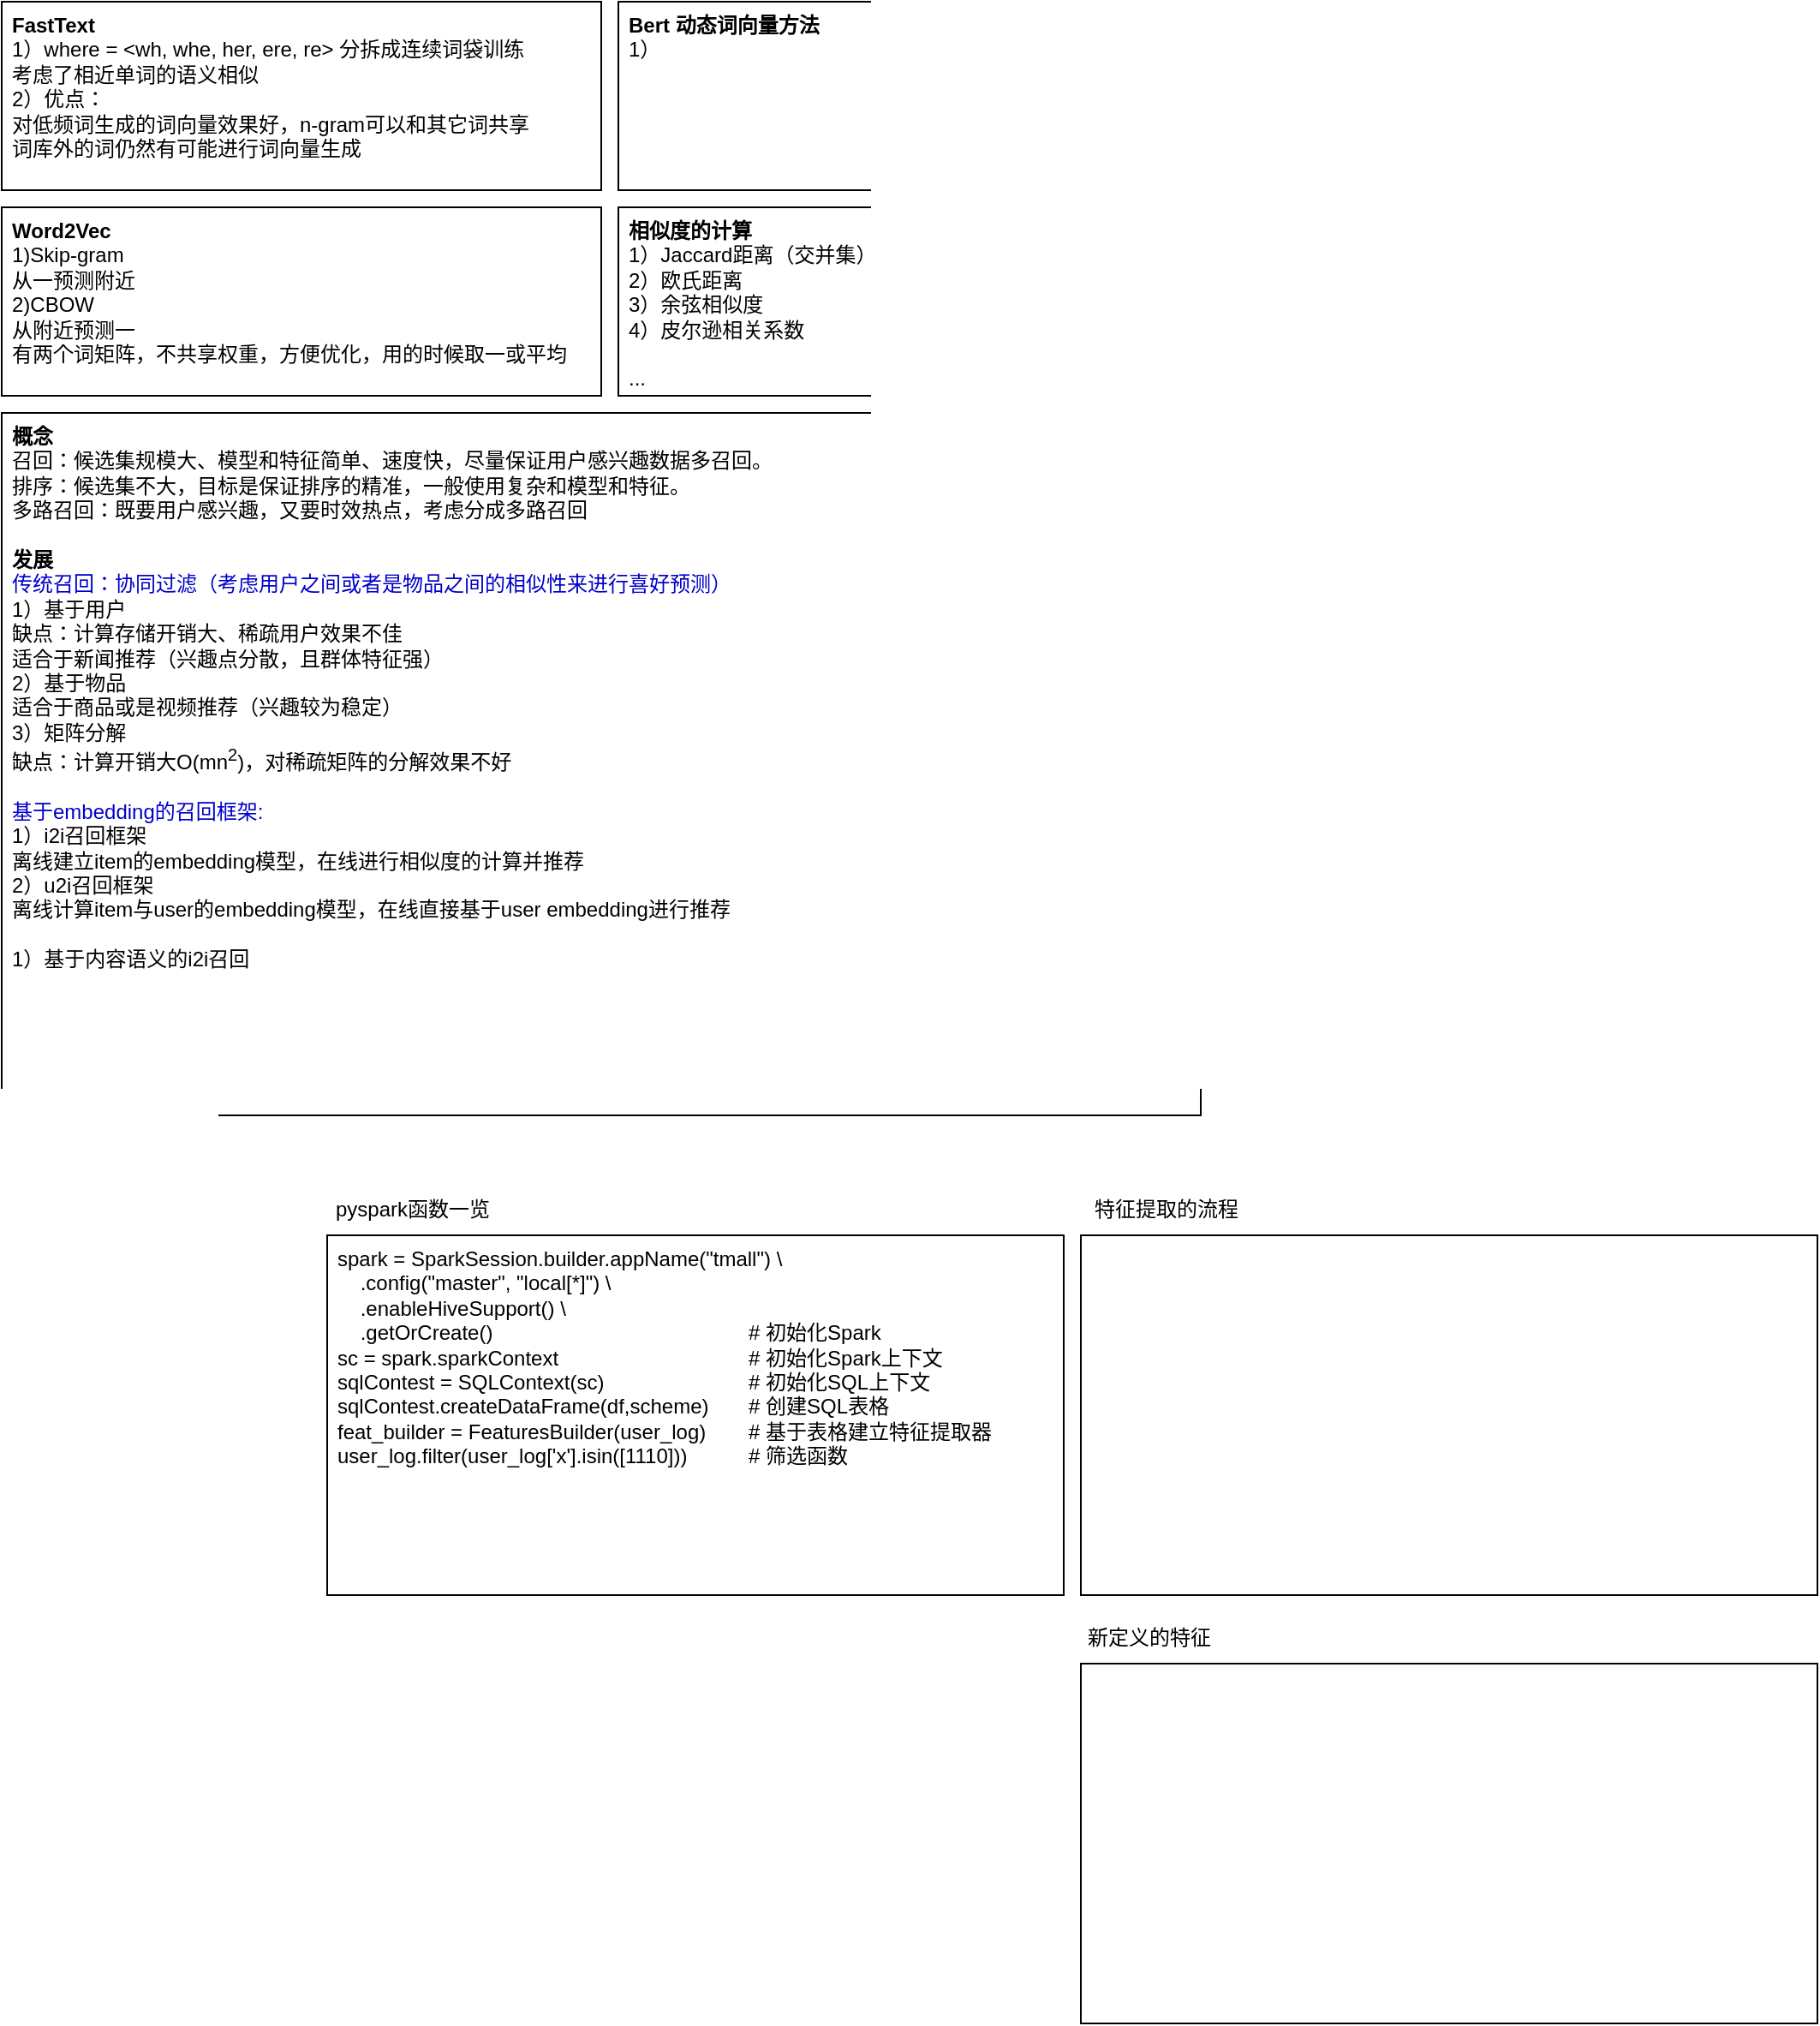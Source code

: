 <mxfile version="24.7.6">
  <diagram name="第 1 页" id="36jbz5RrVT9zZQwFr1fX">
    <mxGraphModel dx="1592" dy="1633" grid="1" gridSize="10" guides="1" tooltips="1" connect="1" arrows="1" fold="1" page="0" pageScale="1" pageWidth="827" pageHeight="1169" math="0" shadow="0">
      <root>
        <mxCell id="0" />
        <mxCell id="1" parent="0" />
        <mxCell id="ATmWsD3FDVk_h2czRpAP-1" value="&lt;div&gt;spark = SparkSession.builder&lt;span style=&quot;background-color: initial;&quot;&gt;.appName(&quot;tmall&quot;) \&lt;/span&gt;&lt;/div&gt;&lt;div&gt;&amp;nbsp; &amp;nbsp; .config(&quot;master&quot;, &quot;local[*]&quot;) \&lt;/div&gt;&lt;div&gt;&amp;nbsp; &amp;nbsp; .enableHiveSupport() \&lt;/div&gt;&lt;div&gt;&amp;nbsp; &amp;nbsp; .getOrCreate()&lt;span style=&quot;white-space: pre;&quot;&gt;&#x9;&lt;/span&gt;&lt;span style=&quot;white-space: pre;&quot;&gt;&#x9;&lt;/span&gt;&lt;span style=&quot;white-space: pre;&quot;&gt;&#x9;&lt;/span&gt;&lt;span style=&quot;white-space: pre;&quot;&gt;&#x9;&lt;/span&gt;&lt;span style=&quot;white-space: pre;&quot;&gt;&#x9;&lt;span style=&quot;white-space: pre;&quot;&gt;&#x9;&lt;/span&gt;&lt;/span&gt;# 初始化Spark&lt;/div&gt;&lt;div&gt;sc = spark.sparkContext&lt;span style=&quot;white-space: pre;&quot;&gt;&#x9;&lt;/span&gt;&lt;span style=&quot;white-space: pre;&quot;&gt;&#x9;&lt;/span&gt;&lt;span style=&quot;white-space: pre;&quot;&gt;&#x9;&lt;/span&gt;&lt;span style=&quot;white-space: pre;&quot;&gt;&#x9;&lt;span style=&quot;white-space: pre;&quot;&gt;&#x9;&lt;/span&gt;&lt;/span&gt;# 初始化Spark上下文&lt;br&gt;&lt;/div&gt;&lt;div&gt;sqlContest = SQLContext(sc)&lt;span style=&quot;white-space: pre;&quot;&gt;&#x9;&lt;/span&gt;&lt;span style=&quot;white-space: pre;&quot;&gt;&#x9;&lt;/span&gt;&lt;span style=&quot;white-space: pre;&quot;&gt;&#x9;&lt;span style=&quot;white-space: pre;&quot;&gt;&#x9;&lt;/span&gt;&lt;/span&gt;# 初始化SQL上下文&lt;br&gt;&lt;/div&gt;&lt;div&gt;sqlContest.createDataFrame(df,scheme)&lt;span style=&quot;white-space: pre;&quot;&gt;&#x9;&lt;/span&gt;# 创建SQL表格&lt;br&gt;&lt;/div&gt;&lt;div&gt;feat_builder = FeaturesBuilder(user_log)&lt;span style=&quot;white-space: pre;&quot;&gt;&#x9;&lt;/span&gt;# 基于表格建立特征提取器&lt;br&gt;&lt;/div&gt;&lt;div&gt;user_log.filter(user_log[&#39;x&#39;].isin([1110]))&lt;span style=&quot;white-space: pre;&quot;&gt;&#x9;&lt;/span&gt;&lt;span style=&quot;white-space: pre;&quot;&gt;&#x9;&lt;/span&gt;# 筛选函数&lt;br&gt;&lt;/div&gt;&lt;div&gt;&lt;br&gt;&lt;/div&gt;&lt;div&gt;&lt;br&gt;&lt;/div&gt;" style="rounded=0;whiteSpace=wrap;html=1;align=left;verticalAlign=top;spacingLeft=4;" vertex="1" parent="1">
          <mxGeometry x="-220" y="-170" width="430" height="210" as="geometry" />
        </mxCell>
        <mxCell id="ATmWsD3FDVk_h2czRpAP-2" value="pyspark函数一览" style="text;html=1;align=center;verticalAlign=middle;whiteSpace=wrap;rounded=0;" vertex="1" parent="1">
          <mxGeometry x="-220" y="-200" width="100" height="30" as="geometry" />
        </mxCell>
        <mxCell id="ATmWsD3FDVk_h2czRpAP-3" value="&lt;div&gt;&lt;br&gt;&lt;/div&gt;" style="rounded=0;whiteSpace=wrap;html=1;align=left;verticalAlign=top;spacingLeft=4;" vertex="1" parent="1">
          <mxGeometry x="220" y="-170" width="430" height="210" as="geometry" />
        </mxCell>
        <mxCell id="ATmWsD3FDVk_h2czRpAP-4" value="特征提取的流程" style="text;html=1;align=center;verticalAlign=middle;whiteSpace=wrap;rounded=0;" vertex="1" parent="1">
          <mxGeometry x="220" y="-200" width="100" height="30" as="geometry" />
        </mxCell>
        <mxCell id="ATmWsD3FDVk_h2czRpAP-5" value="新定义的特征" style="text;html=1;align=center;verticalAlign=middle;whiteSpace=wrap;rounded=0;" vertex="1" parent="1">
          <mxGeometry x="220" y="50" width="80" height="30" as="geometry" />
        </mxCell>
        <mxCell id="ATmWsD3FDVk_h2czRpAP-6" value="&lt;div&gt;&lt;br&gt;&lt;/div&gt;" style="rounded=0;whiteSpace=wrap;html=1;align=left;verticalAlign=top;spacingLeft=4;" vertex="1" parent="1">
          <mxGeometry x="220" y="80" width="430" height="210" as="geometry" />
        </mxCell>
        <mxCell id="ATmWsD3FDVk_h2czRpAP-8" value="&lt;div&gt;&lt;b&gt;概念&lt;/b&gt;&lt;/div&gt;&lt;div&gt;召回：候选集规模大、模型和特征简单、速度快，尽量保证用户感兴趣数据多召回。&lt;/div&gt;&lt;div&gt;排序：候选集不大，目标是保证排序的精准，一般使用复杂和模型和特征。&lt;/div&gt;&lt;div&gt;多路召回：既要用户感兴趣，又要时效热点，考虑分成多路召回&lt;/div&gt;&lt;div&gt;&lt;br&gt;&lt;/div&gt;&lt;div&gt;&lt;b&gt;发展&lt;/b&gt;&lt;/div&gt;&lt;div&gt;&lt;font color=&quot;#0000cc&quot;&gt;传统召回：协同过滤（考虑用户之间或者是物品之间的相似性来进行喜好预测）&lt;/font&gt;&lt;/div&gt;&lt;div&gt;1）基于用户&lt;/div&gt;&lt;div&gt;缺点：计算存储开销大、稀疏用户效果不佳&lt;/div&gt;&lt;div&gt;适合于新闻推荐（兴趣点分散，且群体特征强）&lt;/div&gt;&lt;div&gt;2）基于物品&lt;/div&gt;&lt;div&gt;适合于商品或是视频推荐（兴趣较为稳定）&lt;/div&gt;&lt;div&gt;3）矩阵分解&lt;br&gt;&lt;/div&gt;&lt;div&gt;缺点：计算开销大O(mn&lt;sup&gt;2&lt;/sup&gt;)，对稀疏矩阵的分解效果不好&lt;/div&gt;&lt;div&gt;&lt;br&gt;&lt;/div&gt;&lt;div&gt;&lt;font color=&quot;#0000cc&quot;&gt;基于embedding的召回框架:&lt;/font&gt;&lt;/div&gt;&lt;div&gt;1）i2i召回框架&lt;/div&gt;&lt;div&gt;离线建立item的embedding模型，在线进行相似度的计算并推荐&lt;/div&gt;&lt;div&gt;2）u2i召回框架&lt;/div&gt;&lt;div&gt;离线计算item与user的&lt;span style=&quot;background-color: initial;&quot;&gt;embedding模型，在线直接基于user&amp;nbsp;&lt;/span&gt;&lt;span style=&quot;background-color: initial;&quot;&gt;embedding进行推荐&lt;/span&gt;&lt;/div&gt;&lt;div&gt;&lt;br&gt;&lt;/div&gt;&lt;div&gt;1）基于内容语义的i2i召回&lt;/div&gt;&lt;div&gt;&lt;br&gt;&lt;/div&gt;" style="rounded=0;whiteSpace=wrap;html=1;align=left;verticalAlign=top;spacingLeft=4;" vertex="1" parent="1">
          <mxGeometry x="-410" y="-650" width="700" height="410" as="geometry" />
        </mxCell>
        <mxCell id="ATmWsD3FDVk_h2czRpAP-10" value="&lt;div&gt;&lt;b&gt;相似度的计算&lt;/b&gt;&lt;/div&gt;&lt;div&gt;1）Jaccard距离（交并集）&lt;/div&gt;&lt;div&gt;2）欧氏距离&lt;/div&gt;&lt;div&gt;3）余弦相似度&lt;/div&gt;&lt;div&gt;4）皮尔逊相关系数&lt;/div&gt;&lt;div&gt;&lt;br&gt;&lt;/div&gt;&lt;div&gt;...&lt;/div&gt;" style="rounded=0;whiteSpace=wrap;html=1;align=left;verticalAlign=top;spacingLeft=4;" vertex="1" parent="1">
          <mxGeometry x="-50" y="-770" width="340" height="110" as="geometry" />
        </mxCell>
        <mxCell id="ATmWsD3FDVk_h2czRpAP-11" value="&lt;b&gt;Word2Vec&lt;/b&gt;&lt;div&gt;1)Skip-gram&lt;/div&gt;&lt;div&gt;从一预测附近&lt;/div&gt;&lt;div&gt;2)CBOW&lt;/div&gt;&lt;div&gt;从附近预测一&lt;/div&gt;&lt;div&gt;有两个词矩阵，不共享权重，方便优化，用的时候取一或平均&lt;/div&gt;" style="rounded=0;whiteSpace=wrap;html=1;align=left;verticalAlign=top;spacingLeft=4;" vertex="1" parent="1">
          <mxGeometry x="-410" y="-770" width="350" height="110" as="geometry" />
        </mxCell>
        <mxCell id="ATmWsD3FDVk_h2czRpAP-13" value="&lt;b&gt;FastText&lt;/b&gt;&lt;br&gt;&lt;div&gt;1）where = &amp;lt;wh, whe, her, ere, re&amp;gt; 分拆成连续词袋训练&lt;/div&gt;&lt;div&gt;考虑了相近单词的语义相似&lt;/div&gt;&lt;div&gt;2）优点：&lt;/div&gt;&lt;div&gt;对低频词生成的词向量效果好，n-gram可以和其它词共享&lt;br&gt;&lt;/div&gt;&lt;div&gt;词库外的词仍然有可能进行词向量生成&lt;/div&gt;" style="rounded=0;whiteSpace=wrap;html=1;align=left;verticalAlign=top;spacingLeft=4;" vertex="1" parent="1">
          <mxGeometry x="-410" y="-890" width="350" height="110" as="geometry" />
        </mxCell>
        <mxCell id="ATmWsD3FDVk_h2czRpAP-14" value="&lt;b&gt;Bert 动态词向量方法&lt;/b&gt;&lt;br&gt;&lt;div&gt;1）&lt;/div&gt;" style="rounded=0;whiteSpace=wrap;html=1;align=left;verticalAlign=top;spacingLeft=4;" vertex="1" parent="1">
          <mxGeometry x="-50" y="-890" width="340" height="110" as="geometry" />
        </mxCell>
      </root>
    </mxGraphModel>
  </diagram>
</mxfile>
